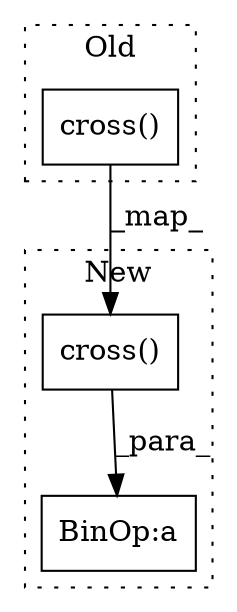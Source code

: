 digraph G {
subgraph cluster0 {
1 [label="cross()" a="75" s="2990,3016" l="12,1" shape="box"];
label = "Old";
style="dotted";
}
subgraph cluster1 {
2 [label="cross()" a="75" s="3053,3079" l="12,1" shape="box"];
3 [label="BinOp:a" a="82" s="3080" l="3" shape="box"];
label = "New";
style="dotted";
}
1 -> 2 [label="_map_"];
2 -> 3 [label="_para_"];
}